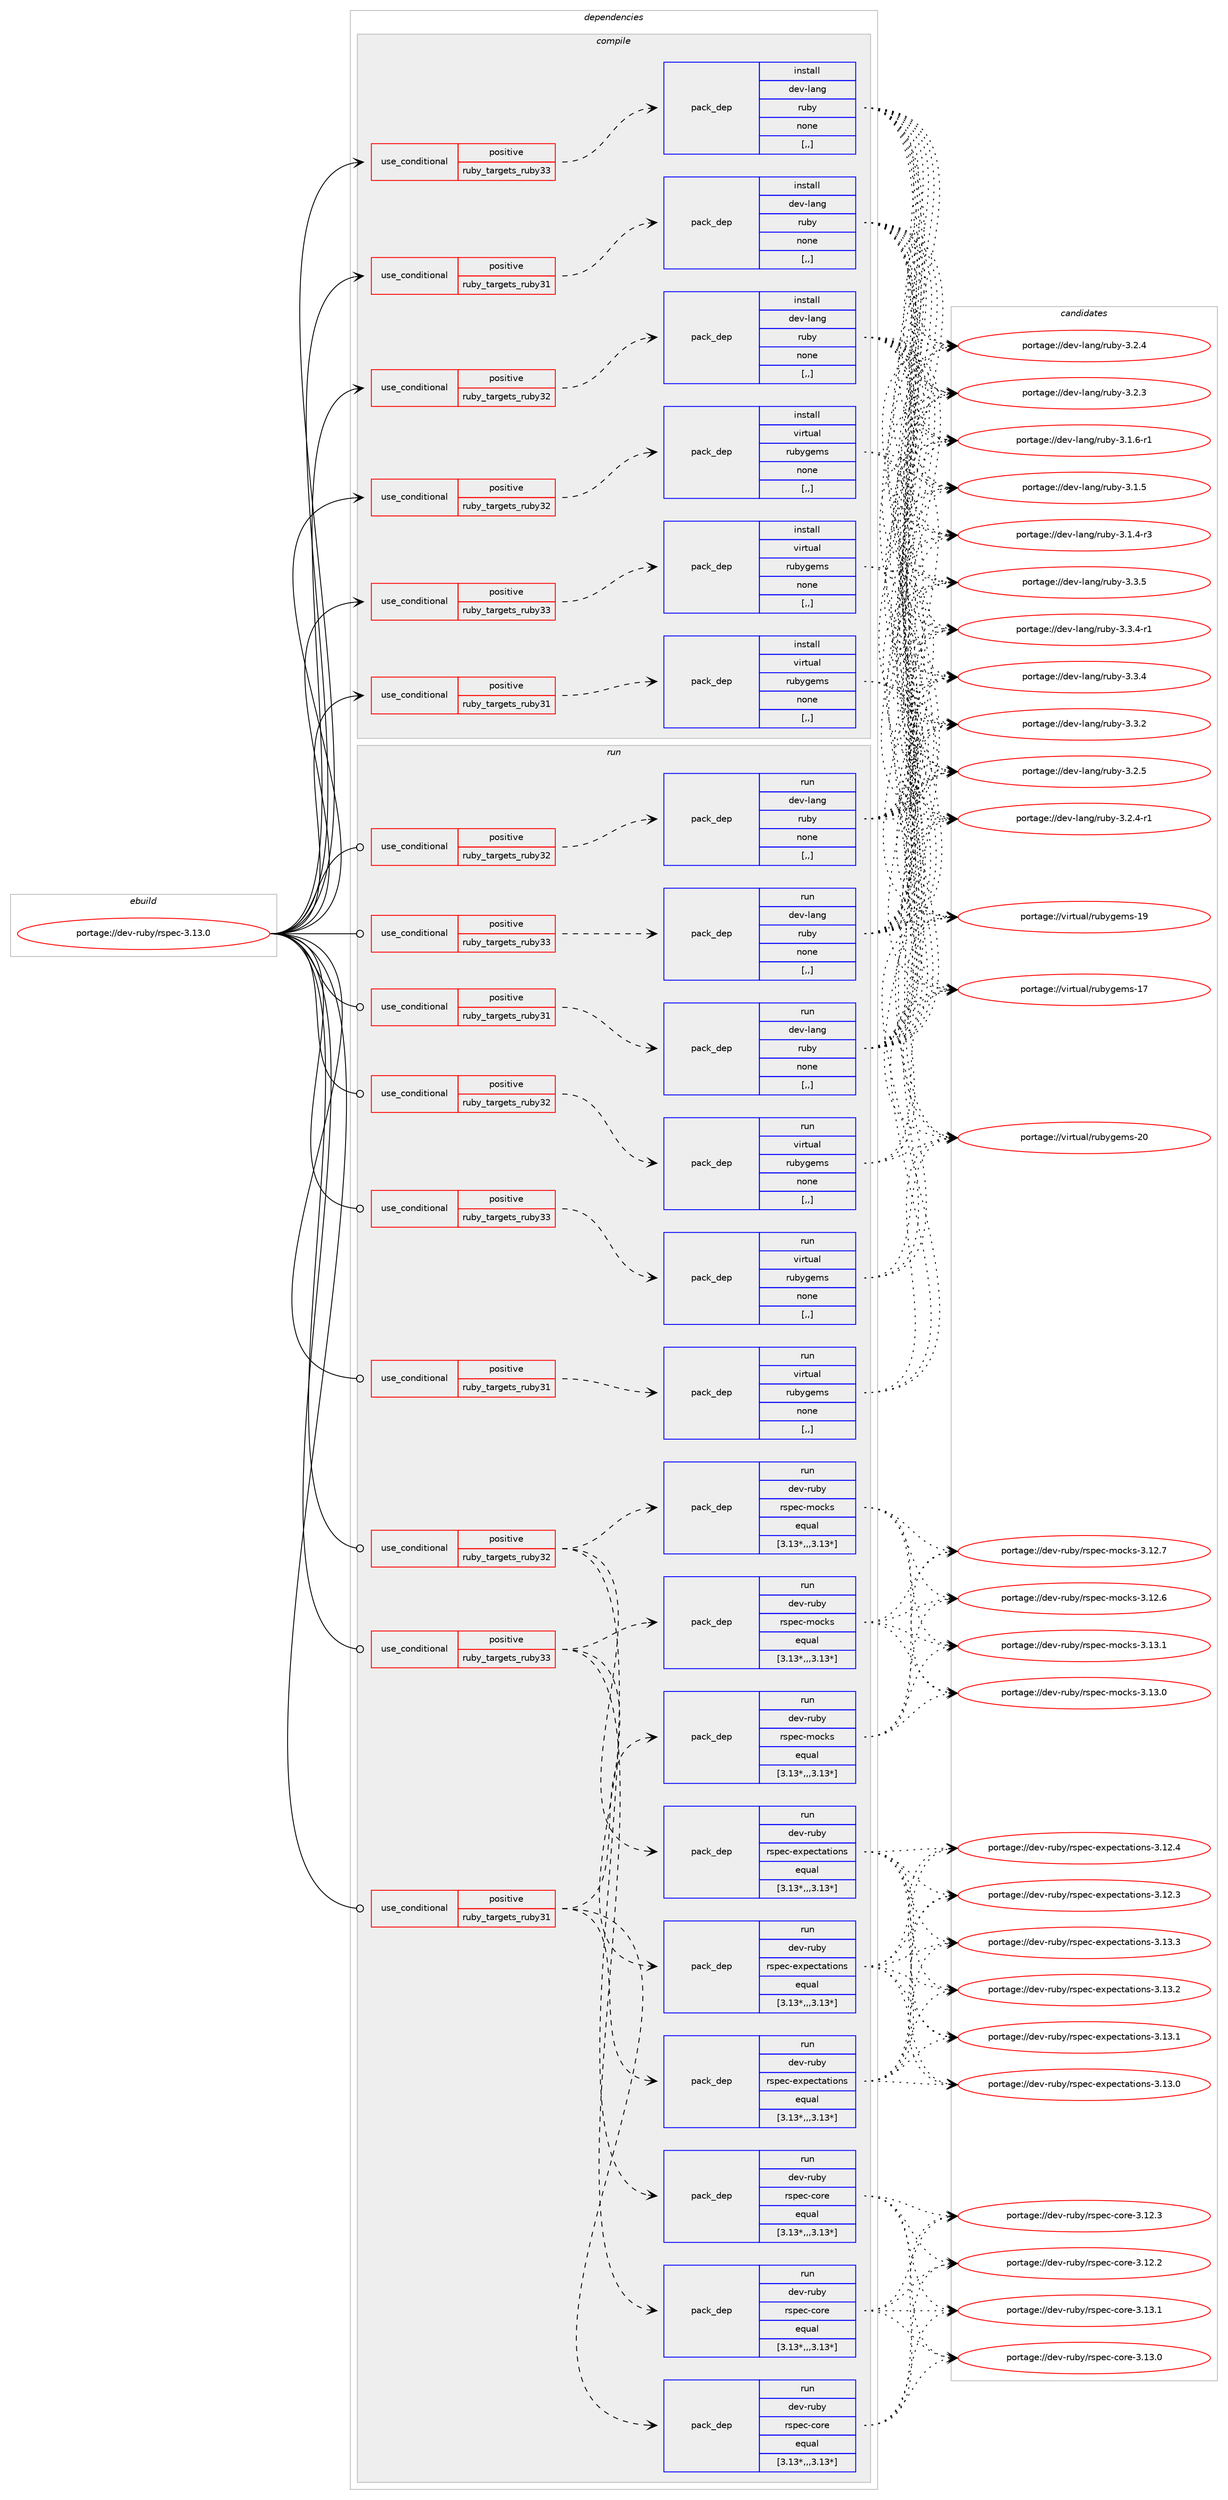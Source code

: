 digraph prolog {

# *************
# Graph options
# *************

newrank=true;
concentrate=true;
compound=true;
graph [rankdir=LR,fontname=Helvetica,fontsize=10,ranksep=1.5];#, ranksep=2.5, nodesep=0.2];
edge  [arrowhead=vee];
node  [fontname=Helvetica,fontsize=10];

# **********
# The ebuild
# **********

subgraph cluster_leftcol {
color=gray;
label=<<i>ebuild</i>>;
id [label="portage://dev-ruby/rspec-3.13.0", color=red, width=4, href="../dev-ruby/rspec-3.13.0.svg"];
}

# ****************
# The dependencies
# ****************

subgraph cluster_midcol {
color=gray;
label=<<i>dependencies</i>>;
subgraph cluster_compile {
fillcolor="#eeeeee";
style=filled;
label=<<i>compile</i>>;
subgraph cond185955 {
dependency695694 [label=<<TABLE BORDER="0" CELLBORDER="1" CELLSPACING="0" CELLPADDING="4"><TR><TD ROWSPAN="3" CELLPADDING="10">use_conditional</TD></TR><TR><TD>positive</TD></TR><TR><TD>ruby_targets_ruby31</TD></TR></TABLE>>, shape=none, color=red];
subgraph pack504782 {
dependency695695 [label=<<TABLE BORDER="0" CELLBORDER="1" CELLSPACING="0" CELLPADDING="4" WIDTH="220"><TR><TD ROWSPAN="6" CELLPADDING="30">pack_dep</TD></TR><TR><TD WIDTH="110">install</TD></TR><TR><TD>dev-lang</TD></TR><TR><TD>ruby</TD></TR><TR><TD>none</TD></TR><TR><TD>[,,]</TD></TR></TABLE>>, shape=none, color=blue];
}
dependency695694:e -> dependency695695:w [weight=20,style="dashed",arrowhead="vee"];
}
id:e -> dependency695694:w [weight=20,style="solid",arrowhead="vee"];
subgraph cond185956 {
dependency695696 [label=<<TABLE BORDER="0" CELLBORDER="1" CELLSPACING="0" CELLPADDING="4"><TR><TD ROWSPAN="3" CELLPADDING="10">use_conditional</TD></TR><TR><TD>positive</TD></TR><TR><TD>ruby_targets_ruby31</TD></TR></TABLE>>, shape=none, color=red];
subgraph pack504783 {
dependency695697 [label=<<TABLE BORDER="0" CELLBORDER="1" CELLSPACING="0" CELLPADDING="4" WIDTH="220"><TR><TD ROWSPAN="6" CELLPADDING="30">pack_dep</TD></TR><TR><TD WIDTH="110">install</TD></TR><TR><TD>virtual</TD></TR><TR><TD>rubygems</TD></TR><TR><TD>none</TD></TR><TR><TD>[,,]</TD></TR></TABLE>>, shape=none, color=blue];
}
dependency695696:e -> dependency695697:w [weight=20,style="dashed",arrowhead="vee"];
}
id:e -> dependency695696:w [weight=20,style="solid",arrowhead="vee"];
subgraph cond185957 {
dependency695698 [label=<<TABLE BORDER="0" CELLBORDER="1" CELLSPACING="0" CELLPADDING="4"><TR><TD ROWSPAN="3" CELLPADDING="10">use_conditional</TD></TR><TR><TD>positive</TD></TR><TR><TD>ruby_targets_ruby32</TD></TR></TABLE>>, shape=none, color=red];
subgraph pack504784 {
dependency695699 [label=<<TABLE BORDER="0" CELLBORDER="1" CELLSPACING="0" CELLPADDING="4" WIDTH="220"><TR><TD ROWSPAN="6" CELLPADDING="30">pack_dep</TD></TR><TR><TD WIDTH="110">install</TD></TR><TR><TD>dev-lang</TD></TR><TR><TD>ruby</TD></TR><TR><TD>none</TD></TR><TR><TD>[,,]</TD></TR></TABLE>>, shape=none, color=blue];
}
dependency695698:e -> dependency695699:w [weight=20,style="dashed",arrowhead="vee"];
}
id:e -> dependency695698:w [weight=20,style="solid",arrowhead="vee"];
subgraph cond185958 {
dependency695700 [label=<<TABLE BORDER="0" CELLBORDER="1" CELLSPACING="0" CELLPADDING="4"><TR><TD ROWSPAN="3" CELLPADDING="10">use_conditional</TD></TR><TR><TD>positive</TD></TR><TR><TD>ruby_targets_ruby32</TD></TR></TABLE>>, shape=none, color=red];
subgraph pack504785 {
dependency695701 [label=<<TABLE BORDER="0" CELLBORDER="1" CELLSPACING="0" CELLPADDING="4" WIDTH="220"><TR><TD ROWSPAN="6" CELLPADDING="30">pack_dep</TD></TR><TR><TD WIDTH="110">install</TD></TR><TR><TD>virtual</TD></TR><TR><TD>rubygems</TD></TR><TR><TD>none</TD></TR><TR><TD>[,,]</TD></TR></TABLE>>, shape=none, color=blue];
}
dependency695700:e -> dependency695701:w [weight=20,style="dashed",arrowhead="vee"];
}
id:e -> dependency695700:w [weight=20,style="solid",arrowhead="vee"];
subgraph cond185959 {
dependency695702 [label=<<TABLE BORDER="0" CELLBORDER="1" CELLSPACING="0" CELLPADDING="4"><TR><TD ROWSPAN="3" CELLPADDING="10">use_conditional</TD></TR><TR><TD>positive</TD></TR><TR><TD>ruby_targets_ruby33</TD></TR></TABLE>>, shape=none, color=red];
subgraph pack504786 {
dependency695703 [label=<<TABLE BORDER="0" CELLBORDER="1" CELLSPACING="0" CELLPADDING="4" WIDTH="220"><TR><TD ROWSPAN="6" CELLPADDING="30">pack_dep</TD></TR><TR><TD WIDTH="110">install</TD></TR><TR><TD>dev-lang</TD></TR><TR><TD>ruby</TD></TR><TR><TD>none</TD></TR><TR><TD>[,,]</TD></TR></TABLE>>, shape=none, color=blue];
}
dependency695702:e -> dependency695703:w [weight=20,style="dashed",arrowhead="vee"];
}
id:e -> dependency695702:w [weight=20,style="solid",arrowhead="vee"];
subgraph cond185960 {
dependency695704 [label=<<TABLE BORDER="0" CELLBORDER="1" CELLSPACING="0" CELLPADDING="4"><TR><TD ROWSPAN="3" CELLPADDING="10">use_conditional</TD></TR><TR><TD>positive</TD></TR><TR><TD>ruby_targets_ruby33</TD></TR></TABLE>>, shape=none, color=red];
subgraph pack504787 {
dependency695705 [label=<<TABLE BORDER="0" CELLBORDER="1" CELLSPACING="0" CELLPADDING="4" WIDTH="220"><TR><TD ROWSPAN="6" CELLPADDING="30">pack_dep</TD></TR><TR><TD WIDTH="110">install</TD></TR><TR><TD>virtual</TD></TR><TR><TD>rubygems</TD></TR><TR><TD>none</TD></TR><TR><TD>[,,]</TD></TR></TABLE>>, shape=none, color=blue];
}
dependency695704:e -> dependency695705:w [weight=20,style="dashed",arrowhead="vee"];
}
id:e -> dependency695704:w [weight=20,style="solid",arrowhead="vee"];
}
subgraph cluster_compileandrun {
fillcolor="#eeeeee";
style=filled;
label=<<i>compile and run</i>>;
}
subgraph cluster_run {
fillcolor="#eeeeee";
style=filled;
label=<<i>run</i>>;
subgraph cond185961 {
dependency695706 [label=<<TABLE BORDER="0" CELLBORDER="1" CELLSPACING="0" CELLPADDING="4"><TR><TD ROWSPAN="3" CELLPADDING="10">use_conditional</TD></TR><TR><TD>positive</TD></TR><TR><TD>ruby_targets_ruby31</TD></TR></TABLE>>, shape=none, color=red];
subgraph pack504788 {
dependency695707 [label=<<TABLE BORDER="0" CELLBORDER="1" CELLSPACING="0" CELLPADDING="4" WIDTH="220"><TR><TD ROWSPAN="6" CELLPADDING="30">pack_dep</TD></TR><TR><TD WIDTH="110">run</TD></TR><TR><TD>dev-lang</TD></TR><TR><TD>ruby</TD></TR><TR><TD>none</TD></TR><TR><TD>[,,]</TD></TR></TABLE>>, shape=none, color=blue];
}
dependency695706:e -> dependency695707:w [weight=20,style="dashed",arrowhead="vee"];
}
id:e -> dependency695706:w [weight=20,style="solid",arrowhead="odot"];
subgraph cond185962 {
dependency695708 [label=<<TABLE BORDER="0" CELLBORDER="1" CELLSPACING="0" CELLPADDING="4"><TR><TD ROWSPAN="3" CELLPADDING="10">use_conditional</TD></TR><TR><TD>positive</TD></TR><TR><TD>ruby_targets_ruby31</TD></TR></TABLE>>, shape=none, color=red];
subgraph pack504789 {
dependency695709 [label=<<TABLE BORDER="0" CELLBORDER="1" CELLSPACING="0" CELLPADDING="4" WIDTH="220"><TR><TD ROWSPAN="6" CELLPADDING="30">pack_dep</TD></TR><TR><TD WIDTH="110">run</TD></TR><TR><TD>dev-ruby</TD></TR><TR><TD>rspec-core</TD></TR><TR><TD>equal</TD></TR><TR><TD>[3.13*,,,3.13*]</TD></TR></TABLE>>, shape=none, color=blue];
}
dependency695708:e -> dependency695709:w [weight=20,style="dashed",arrowhead="vee"];
subgraph pack504790 {
dependency695710 [label=<<TABLE BORDER="0" CELLBORDER="1" CELLSPACING="0" CELLPADDING="4" WIDTH="220"><TR><TD ROWSPAN="6" CELLPADDING="30">pack_dep</TD></TR><TR><TD WIDTH="110">run</TD></TR><TR><TD>dev-ruby</TD></TR><TR><TD>rspec-expectations</TD></TR><TR><TD>equal</TD></TR><TR><TD>[3.13*,,,3.13*]</TD></TR></TABLE>>, shape=none, color=blue];
}
dependency695708:e -> dependency695710:w [weight=20,style="dashed",arrowhead="vee"];
subgraph pack504791 {
dependency695711 [label=<<TABLE BORDER="0" CELLBORDER="1" CELLSPACING="0" CELLPADDING="4" WIDTH="220"><TR><TD ROWSPAN="6" CELLPADDING="30">pack_dep</TD></TR><TR><TD WIDTH="110">run</TD></TR><TR><TD>dev-ruby</TD></TR><TR><TD>rspec-mocks</TD></TR><TR><TD>equal</TD></TR><TR><TD>[3.13*,,,3.13*]</TD></TR></TABLE>>, shape=none, color=blue];
}
dependency695708:e -> dependency695711:w [weight=20,style="dashed",arrowhead="vee"];
}
id:e -> dependency695708:w [weight=20,style="solid",arrowhead="odot"];
subgraph cond185963 {
dependency695712 [label=<<TABLE BORDER="0" CELLBORDER="1" CELLSPACING="0" CELLPADDING="4"><TR><TD ROWSPAN="3" CELLPADDING="10">use_conditional</TD></TR><TR><TD>positive</TD></TR><TR><TD>ruby_targets_ruby31</TD></TR></TABLE>>, shape=none, color=red];
subgraph pack504792 {
dependency695713 [label=<<TABLE BORDER="0" CELLBORDER="1" CELLSPACING="0" CELLPADDING="4" WIDTH="220"><TR><TD ROWSPAN="6" CELLPADDING="30">pack_dep</TD></TR><TR><TD WIDTH="110">run</TD></TR><TR><TD>virtual</TD></TR><TR><TD>rubygems</TD></TR><TR><TD>none</TD></TR><TR><TD>[,,]</TD></TR></TABLE>>, shape=none, color=blue];
}
dependency695712:e -> dependency695713:w [weight=20,style="dashed",arrowhead="vee"];
}
id:e -> dependency695712:w [weight=20,style="solid",arrowhead="odot"];
subgraph cond185964 {
dependency695714 [label=<<TABLE BORDER="0" CELLBORDER="1" CELLSPACING="0" CELLPADDING="4"><TR><TD ROWSPAN="3" CELLPADDING="10">use_conditional</TD></TR><TR><TD>positive</TD></TR><TR><TD>ruby_targets_ruby32</TD></TR></TABLE>>, shape=none, color=red];
subgraph pack504793 {
dependency695715 [label=<<TABLE BORDER="0" CELLBORDER="1" CELLSPACING="0" CELLPADDING="4" WIDTH="220"><TR><TD ROWSPAN="6" CELLPADDING="30">pack_dep</TD></TR><TR><TD WIDTH="110">run</TD></TR><TR><TD>dev-lang</TD></TR><TR><TD>ruby</TD></TR><TR><TD>none</TD></TR><TR><TD>[,,]</TD></TR></TABLE>>, shape=none, color=blue];
}
dependency695714:e -> dependency695715:w [weight=20,style="dashed",arrowhead="vee"];
}
id:e -> dependency695714:w [weight=20,style="solid",arrowhead="odot"];
subgraph cond185965 {
dependency695716 [label=<<TABLE BORDER="0" CELLBORDER="1" CELLSPACING="0" CELLPADDING="4"><TR><TD ROWSPAN="3" CELLPADDING="10">use_conditional</TD></TR><TR><TD>positive</TD></TR><TR><TD>ruby_targets_ruby32</TD></TR></TABLE>>, shape=none, color=red];
subgraph pack504794 {
dependency695717 [label=<<TABLE BORDER="0" CELLBORDER="1" CELLSPACING="0" CELLPADDING="4" WIDTH="220"><TR><TD ROWSPAN="6" CELLPADDING="30">pack_dep</TD></TR><TR><TD WIDTH="110">run</TD></TR><TR><TD>dev-ruby</TD></TR><TR><TD>rspec-core</TD></TR><TR><TD>equal</TD></TR><TR><TD>[3.13*,,,3.13*]</TD></TR></TABLE>>, shape=none, color=blue];
}
dependency695716:e -> dependency695717:w [weight=20,style="dashed",arrowhead="vee"];
subgraph pack504795 {
dependency695718 [label=<<TABLE BORDER="0" CELLBORDER="1" CELLSPACING="0" CELLPADDING="4" WIDTH="220"><TR><TD ROWSPAN="6" CELLPADDING="30">pack_dep</TD></TR><TR><TD WIDTH="110">run</TD></TR><TR><TD>dev-ruby</TD></TR><TR><TD>rspec-expectations</TD></TR><TR><TD>equal</TD></TR><TR><TD>[3.13*,,,3.13*]</TD></TR></TABLE>>, shape=none, color=blue];
}
dependency695716:e -> dependency695718:w [weight=20,style="dashed",arrowhead="vee"];
subgraph pack504796 {
dependency695719 [label=<<TABLE BORDER="0" CELLBORDER="1" CELLSPACING="0" CELLPADDING="4" WIDTH="220"><TR><TD ROWSPAN="6" CELLPADDING="30">pack_dep</TD></TR><TR><TD WIDTH="110">run</TD></TR><TR><TD>dev-ruby</TD></TR><TR><TD>rspec-mocks</TD></TR><TR><TD>equal</TD></TR><TR><TD>[3.13*,,,3.13*]</TD></TR></TABLE>>, shape=none, color=blue];
}
dependency695716:e -> dependency695719:w [weight=20,style="dashed",arrowhead="vee"];
}
id:e -> dependency695716:w [weight=20,style="solid",arrowhead="odot"];
subgraph cond185966 {
dependency695720 [label=<<TABLE BORDER="0" CELLBORDER="1" CELLSPACING="0" CELLPADDING="4"><TR><TD ROWSPAN="3" CELLPADDING="10">use_conditional</TD></TR><TR><TD>positive</TD></TR><TR><TD>ruby_targets_ruby32</TD></TR></TABLE>>, shape=none, color=red];
subgraph pack504797 {
dependency695721 [label=<<TABLE BORDER="0" CELLBORDER="1" CELLSPACING="0" CELLPADDING="4" WIDTH="220"><TR><TD ROWSPAN="6" CELLPADDING="30">pack_dep</TD></TR><TR><TD WIDTH="110">run</TD></TR><TR><TD>virtual</TD></TR><TR><TD>rubygems</TD></TR><TR><TD>none</TD></TR><TR><TD>[,,]</TD></TR></TABLE>>, shape=none, color=blue];
}
dependency695720:e -> dependency695721:w [weight=20,style="dashed",arrowhead="vee"];
}
id:e -> dependency695720:w [weight=20,style="solid",arrowhead="odot"];
subgraph cond185967 {
dependency695722 [label=<<TABLE BORDER="0" CELLBORDER="1" CELLSPACING="0" CELLPADDING="4"><TR><TD ROWSPAN="3" CELLPADDING="10">use_conditional</TD></TR><TR><TD>positive</TD></TR><TR><TD>ruby_targets_ruby33</TD></TR></TABLE>>, shape=none, color=red];
subgraph pack504798 {
dependency695723 [label=<<TABLE BORDER="0" CELLBORDER="1" CELLSPACING="0" CELLPADDING="4" WIDTH="220"><TR><TD ROWSPAN="6" CELLPADDING="30">pack_dep</TD></TR><TR><TD WIDTH="110">run</TD></TR><TR><TD>dev-lang</TD></TR><TR><TD>ruby</TD></TR><TR><TD>none</TD></TR><TR><TD>[,,]</TD></TR></TABLE>>, shape=none, color=blue];
}
dependency695722:e -> dependency695723:w [weight=20,style="dashed",arrowhead="vee"];
}
id:e -> dependency695722:w [weight=20,style="solid",arrowhead="odot"];
subgraph cond185968 {
dependency695724 [label=<<TABLE BORDER="0" CELLBORDER="1" CELLSPACING="0" CELLPADDING="4"><TR><TD ROWSPAN="3" CELLPADDING="10">use_conditional</TD></TR><TR><TD>positive</TD></TR><TR><TD>ruby_targets_ruby33</TD></TR></TABLE>>, shape=none, color=red];
subgraph pack504799 {
dependency695725 [label=<<TABLE BORDER="0" CELLBORDER="1" CELLSPACING="0" CELLPADDING="4" WIDTH="220"><TR><TD ROWSPAN="6" CELLPADDING="30">pack_dep</TD></TR><TR><TD WIDTH="110">run</TD></TR><TR><TD>dev-ruby</TD></TR><TR><TD>rspec-core</TD></TR><TR><TD>equal</TD></TR><TR><TD>[3.13*,,,3.13*]</TD></TR></TABLE>>, shape=none, color=blue];
}
dependency695724:e -> dependency695725:w [weight=20,style="dashed",arrowhead="vee"];
subgraph pack504800 {
dependency695726 [label=<<TABLE BORDER="0" CELLBORDER="1" CELLSPACING="0" CELLPADDING="4" WIDTH="220"><TR><TD ROWSPAN="6" CELLPADDING="30">pack_dep</TD></TR><TR><TD WIDTH="110">run</TD></TR><TR><TD>dev-ruby</TD></TR><TR><TD>rspec-expectations</TD></TR><TR><TD>equal</TD></TR><TR><TD>[3.13*,,,3.13*]</TD></TR></TABLE>>, shape=none, color=blue];
}
dependency695724:e -> dependency695726:w [weight=20,style="dashed",arrowhead="vee"];
subgraph pack504801 {
dependency695727 [label=<<TABLE BORDER="0" CELLBORDER="1" CELLSPACING="0" CELLPADDING="4" WIDTH="220"><TR><TD ROWSPAN="6" CELLPADDING="30">pack_dep</TD></TR><TR><TD WIDTH="110">run</TD></TR><TR><TD>dev-ruby</TD></TR><TR><TD>rspec-mocks</TD></TR><TR><TD>equal</TD></TR><TR><TD>[3.13*,,,3.13*]</TD></TR></TABLE>>, shape=none, color=blue];
}
dependency695724:e -> dependency695727:w [weight=20,style="dashed",arrowhead="vee"];
}
id:e -> dependency695724:w [weight=20,style="solid",arrowhead="odot"];
subgraph cond185969 {
dependency695728 [label=<<TABLE BORDER="0" CELLBORDER="1" CELLSPACING="0" CELLPADDING="4"><TR><TD ROWSPAN="3" CELLPADDING="10">use_conditional</TD></TR><TR><TD>positive</TD></TR><TR><TD>ruby_targets_ruby33</TD></TR></TABLE>>, shape=none, color=red];
subgraph pack504802 {
dependency695729 [label=<<TABLE BORDER="0" CELLBORDER="1" CELLSPACING="0" CELLPADDING="4" WIDTH="220"><TR><TD ROWSPAN="6" CELLPADDING="30">pack_dep</TD></TR><TR><TD WIDTH="110">run</TD></TR><TR><TD>virtual</TD></TR><TR><TD>rubygems</TD></TR><TR><TD>none</TD></TR><TR><TD>[,,]</TD></TR></TABLE>>, shape=none, color=blue];
}
dependency695728:e -> dependency695729:w [weight=20,style="dashed",arrowhead="vee"];
}
id:e -> dependency695728:w [weight=20,style="solid",arrowhead="odot"];
}
}

# **************
# The candidates
# **************

subgraph cluster_choices {
rank=same;
color=gray;
label=<<i>candidates</i>>;

subgraph choice504782 {
color=black;
nodesep=1;
choice10010111845108971101034711411798121455146514653 [label="portage://dev-lang/ruby-3.3.5", color=red, width=4,href="../dev-lang/ruby-3.3.5.svg"];
choice100101118451089711010347114117981214551465146524511449 [label="portage://dev-lang/ruby-3.3.4-r1", color=red, width=4,href="../dev-lang/ruby-3.3.4-r1.svg"];
choice10010111845108971101034711411798121455146514652 [label="portage://dev-lang/ruby-3.3.4", color=red, width=4,href="../dev-lang/ruby-3.3.4.svg"];
choice10010111845108971101034711411798121455146514650 [label="portage://dev-lang/ruby-3.3.2", color=red, width=4,href="../dev-lang/ruby-3.3.2.svg"];
choice10010111845108971101034711411798121455146504653 [label="portage://dev-lang/ruby-3.2.5", color=red, width=4,href="../dev-lang/ruby-3.2.5.svg"];
choice100101118451089711010347114117981214551465046524511449 [label="portage://dev-lang/ruby-3.2.4-r1", color=red, width=4,href="../dev-lang/ruby-3.2.4-r1.svg"];
choice10010111845108971101034711411798121455146504652 [label="portage://dev-lang/ruby-3.2.4", color=red, width=4,href="../dev-lang/ruby-3.2.4.svg"];
choice10010111845108971101034711411798121455146504651 [label="portage://dev-lang/ruby-3.2.3", color=red, width=4,href="../dev-lang/ruby-3.2.3.svg"];
choice100101118451089711010347114117981214551464946544511449 [label="portage://dev-lang/ruby-3.1.6-r1", color=red, width=4,href="../dev-lang/ruby-3.1.6-r1.svg"];
choice10010111845108971101034711411798121455146494653 [label="portage://dev-lang/ruby-3.1.5", color=red, width=4,href="../dev-lang/ruby-3.1.5.svg"];
choice100101118451089711010347114117981214551464946524511451 [label="portage://dev-lang/ruby-3.1.4-r3", color=red, width=4,href="../dev-lang/ruby-3.1.4-r3.svg"];
dependency695695:e -> choice10010111845108971101034711411798121455146514653:w [style=dotted,weight="100"];
dependency695695:e -> choice100101118451089711010347114117981214551465146524511449:w [style=dotted,weight="100"];
dependency695695:e -> choice10010111845108971101034711411798121455146514652:w [style=dotted,weight="100"];
dependency695695:e -> choice10010111845108971101034711411798121455146514650:w [style=dotted,weight="100"];
dependency695695:e -> choice10010111845108971101034711411798121455146504653:w [style=dotted,weight="100"];
dependency695695:e -> choice100101118451089711010347114117981214551465046524511449:w [style=dotted,weight="100"];
dependency695695:e -> choice10010111845108971101034711411798121455146504652:w [style=dotted,weight="100"];
dependency695695:e -> choice10010111845108971101034711411798121455146504651:w [style=dotted,weight="100"];
dependency695695:e -> choice100101118451089711010347114117981214551464946544511449:w [style=dotted,weight="100"];
dependency695695:e -> choice10010111845108971101034711411798121455146494653:w [style=dotted,weight="100"];
dependency695695:e -> choice100101118451089711010347114117981214551464946524511451:w [style=dotted,weight="100"];
}
subgraph choice504783 {
color=black;
nodesep=1;
choice118105114116117971084711411798121103101109115455048 [label="portage://virtual/rubygems-20", color=red, width=4,href="../virtual/rubygems-20.svg"];
choice118105114116117971084711411798121103101109115454957 [label="portage://virtual/rubygems-19", color=red, width=4,href="../virtual/rubygems-19.svg"];
choice118105114116117971084711411798121103101109115454955 [label="portage://virtual/rubygems-17", color=red, width=4,href="../virtual/rubygems-17.svg"];
dependency695697:e -> choice118105114116117971084711411798121103101109115455048:w [style=dotted,weight="100"];
dependency695697:e -> choice118105114116117971084711411798121103101109115454957:w [style=dotted,weight="100"];
dependency695697:e -> choice118105114116117971084711411798121103101109115454955:w [style=dotted,weight="100"];
}
subgraph choice504784 {
color=black;
nodesep=1;
choice10010111845108971101034711411798121455146514653 [label="portage://dev-lang/ruby-3.3.5", color=red, width=4,href="../dev-lang/ruby-3.3.5.svg"];
choice100101118451089711010347114117981214551465146524511449 [label="portage://dev-lang/ruby-3.3.4-r1", color=red, width=4,href="../dev-lang/ruby-3.3.4-r1.svg"];
choice10010111845108971101034711411798121455146514652 [label="portage://dev-lang/ruby-3.3.4", color=red, width=4,href="../dev-lang/ruby-3.3.4.svg"];
choice10010111845108971101034711411798121455146514650 [label="portage://dev-lang/ruby-3.3.2", color=red, width=4,href="../dev-lang/ruby-3.3.2.svg"];
choice10010111845108971101034711411798121455146504653 [label="portage://dev-lang/ruby-3.2.5", color=red, width=4,href="../dev-lang/ruby-3.2.5.svg"];
choice100101118451089711010347114117981214551465046524511449 [label="portage://dev-lang/ruby-3.2.4-r1", color=red, width=4,href="../dev-lang/ruby-3.2.4-r1.svg"];
choice10010111845108971101034711411798121455146504652 [label="portage://dev-lang/ruby-3.2.4", color=red, width=4,href="../dev-lang/ruby-3.2.4.svg"];
choice10010111845108971101034711411798121455146504651 [label="portage://dev-lang/ruby-3.2.3", color=red, width=4,href="../dev-lang/ruby-3.2.3.svg"];
choice100101118451089711010347114117981214551464946544511449 [label="portage://dev-lang/ruby-3.1.6-r1", color=red, width=4,href="../dev-lang/ruby-3.1.6-r1.svg"];
choice10010111845108971101034711411798121455146494653 [label="portage://dev-lang/ruby-3.1.5", color=red, width=4,href="../dev-lang/ruby-3.1.5.svg"];
choice100101118451089711010347114117981214551464946524511451 [label="portage://dev-lang/ruby-3.1.4-r3", color=red, width=4,href="../dev-lang/ruby-3.1.4-r3.svg"];
dependency695699:e -> choice10010111845108971101034711411798121455146514653:w [style=dotted,weight="100"];
dependency695699:e -> choice100101118451089711010347114117981214551465146524511449:w [style=dotted,weight="100"];
dependency695699:e -> choice10010111845108971101034711411798121455146514652:w [style=dotted,weight="100"];
dependency695699:e -> choice10010111845108971101034711411798121455146514650:w [style=dotted,weight="100"];
dependency695699:e -> choice10010111845108971101034711411798121455146504653:w [style=dotted,weight="100"];
dependency695699:e -> choice100101118451089711010347114117981214551465046524511449:w [style=dotted,weight="100"];
dependency695699:e -> choice10010111845108971101034711411798121455146504652:w [style=dotted,weight="100"];
dependency695699:e -> choice10010111845108971101034711411798121455146504651:w [style=dotted,weight="100"];
dependency695699:e -> choice100101118451089711010347114117981214551464946544511449:w [style=dotted,weight="100"];
dependency695699:e -> choice10010111845108971101034711411798121455146494653:w [style=dotted,weight="100"];
dependency695699:e -> choice100101118451089711010347114117981214551464946524511451:w [style=dotted,weight="100"];
}
subgraph choice504785 {
color=black;
nodesep=1;
choice118105114116117971084711411798121103101109115455048 [label="portage://virtual/rubygems-20", color=red, width=4,href="../virtual/rubygems-20.svg"];
choice118105114116117971084711411798121103101109115454957 [label="portage://virtual/rubygems-19", color=red, width=4,href="../virtual/rubygems-19.svg"];
choice118105114116117971084711411798121103101109115454955 [label="portage://virtual/rubygems-17", color=red, width=4,href="../virtual/rubygems-17.svg"];
dependency695701:e -> choice118105114116117971084711411798121103101109115455048:w [style=dotted,weight="100"];
dependency695701:e -> choice118105114116117971084711411798121103101109115454957:w [style=dotted,weight="100"];
dependency695701:e -> choice118105114116117971084711411798121103101109115454955:w [style=dotted,weight="100"];
}
subgraph choice504786 {
color=black;
nodesep=1;
choice10010111845108971101034711411798121455146514653 [label="portage://dev-lang/ruby-3.3.5", color=red, width=4,href="../dev-lang/ruby-3.3.5.svg"];
choice100101118451089711010347114117981214551465146524511449 [label="portage://dev-lang/ruby-3.3.4-r1", color=red, width=4,href="../dev-lang/ruby-3.3.4-r1.svg"];
choice10010111845108971101034711411798121455146514652 [label="portage://dev-lang/ruby-3.3.4", color=red, width=4,href="../dev-lang/ruby-3.3.4.svg"];
choice10010111845108971101034711411798121455146514650 [label="portage://dev-lang/ruby-3.3.2", color=red, width=4,href="../dev-lang/ruby-3.3.2.svg"];
choice10010111845108971101034711411798121455146504653 [label="portage://dev-lang/ruby-3.2.5", color=red, width=4,href="../dev-lang/ruby-3.2.5.svg"];
choice100101118451089711010347114117981214551465046524511449 [label="portage://dev-lang/ruby-3.2.4-r1", color=red, width=4,href="../dev-lang/ruby-3.2.4-r1.svg"];
choice10010111845108971101034711411798121455146504652 [label="portage://dev-lang/ruby-3.2.4", color=red, width=4,href="../dev-lang/ruby-3.2.4.svg"];
choice10010111845108971101034711411798121455146504651 [label="portage://dev-lang/ruby-3.2.3", color=red, width=4,href="../dev-lang/ruby-3.2.3.svg"];
choice100101118451089711010347114117981214551464946544511449 [label="portage://dev-lang/ruby-3.1.6-r1", color=red, width=4,href="../dev-lang/ruby-3.1.6-r1.svg"];
choice10010111845108971101034711411798121455146494653 [label="portage://dev-lang/ruby-3.1.5", color=red, width=4,href="../dev-lang/ruby-3.1.5.svg"];
choice100101118451089711010347114117981214551464946524511451 [label="portage://dev-lang/ruby-3.1.4-r3", color=red, width=4,href="../dev-lang/ruby-3.1.4-r3.svg"];
dependency695703:e -> choice10010111845108971101034711411798121455146514653:w [style=dotted,weight="100"];
dependency695703:e -> choice100101118451089711010347114117981214551465146524511449:w [style=dotted,weight="100"];
dependency695703:e -> choice10010111845108971101034711411798121455146514652:w [style=dotted,weight="100"];
dependency695703:e -> choice10010111845108971101034711411798121455146514650:w [style=dotted,weight="100"];
dependency695703:e -> choice10010111845108971101034711411798121455146504653:w [style=dotted,weight="100"];
dependency695703:e -> choice100101118451089711010347114117981214551465046524511449:w [style=dotted,weight="100"];
dependency695703:e -> choice10010111845108971101034711411798121455146504652:w [style=dotted,weight="100"];
dependency695703:e -> choice10010111845108971101034711411798121455146504651:w [style=dotted,weight="100"];
dependency695703:e -> choice100101118451089711010347114117981214551464946544511449:w [style=dotted,weight="100"];
dependency695703:e -> choice10010111845108971101034711411798121455146494653:w [style=dotted,weight="100"];
dependency695703:e -> choice100101118451089711010347114117981214551464946524511451:w [style=dotted,weight="100"];
}
subgraph choice504787 {
color=black;
nodesep=1;
choice118105114116117971084711411798121103101109115455048 [label="portage://virtual/rubygems-20", color=red, width=4,href="../virtual/rubygems-20.svg"];
choice118105114116117971084711411798121103101109115454957 [label="portage://virtual/rubygems-19", color=red, width=4,href="../virtual/rubygems-19.svg"];
choice118105114116117971084711411798121103101109115454955 [label="portage://virtual/rubygems-17", color=red, width=4,href="../virtual/rubygems-17.svg"];
dependency695705:e -> choice118105114116117971084711411798121103101109115455048:w [style=dotted,weight="100"];
dependency695705:e -> choice118105114116117971084711411798121103101109115454957:w [style=dotted,weight="100"];
dependency695705:e -> choice118105114116117971084711411798121103101109115454955:w [style=dotted,weight="100"];
}
subgraph choice504788 {
color=black;
nodesep=1;
choice10010111845108971101034711411798121455146514653 [label="portage://dev-lang/ruby-3.3.5", color=red, width=4,href="../dev-lang/ruby-3.3.5.svg"];
choice100101118451089711010347114117981214551465146524511449 [label="portage://dev-lang/ruby-3.3.4-r1", color=red, width=4,href="../dev-lang/ruby-3.3.4-r1.svg"];
choice10010111845108971101034711411798121455146514652 [label="portage://dev-lang/ruby-3.3.4", color=red, width=4,href="../dev-lang/ruby-3.3.4.svg"];
choice10010111845108971101034711411798121455146514650 [label="portage://dev-lang/ruby-3.3.2", color=red, width=4,href="../dev-lang/ruby-3.3.2.svg"];
choice10010111845108971101034711411798121455146504653 [label="portage://dev-lang/ruby-3.2.5", color=red, width=4,href="../dev-lang/ruby-3.2.5.svg"];
choice100101118451089711010347114117981214551465046524511449 [label="portage://dev-lang/ruby-3.2.4-r1", color=red, width=4,href="../dev-lang/ruby-3.2.4-r1.svg"];
choice10010111845108971101034711411798121455146504652 [label="portage://dev-lang/ruby-3.2.4", color=red, width=4,href="../dev-lang/ruby-3.2.4.svg"];
choice10010111845108971101034711411798121455146504651 [label="portage://dev-lang/ruby-3.2.3", color=red, width=4,href="../dev-lang/ruby-3.2.3.svg"];
choice100101118451089711010347114117981214551464946544511449 [label="portage://dev-lang/ruby-3.1.6-r1", color=red, width=4,href="../dev-lang/ruby-3.1.6-r1.svg"];
choice10010111845108971101034711411798121455146494653 [label="portage://dev-lang/ruby-3.1.5", color=red, width=4,href="../dev-lang/ruby-3.1.5.svg"];
choice100101118451089711010347114117981214551464946524511451 [label="portage://dev-lang/ruby-3.1.4-r3", color=red, width=4,href="../dev-lang/ruby-3.1.4-r3.svg"];
dependency695707:e -> choice10010111845108971101034711411798121455146514653:w [style=dotted,weight="100"];
dependency695707:e -> choice100101118451089711010347114117981214551465146524511449:w [style=dotted,weight="100"];
dependency695707:e -> choice10010111845108971101034711411798121455146514652:w [style=dotted,weight="100"];
dependency695707:e -> choice10010111845108971101034711411798121455146514650:w [style=dotted,weight="100"];
dependency695707:e -> choice10010111845108971101034711411798121455146504653:w [style=dotted,weight="100"];
dependency695707:e -> choice100101118451089711010347114117981214551465046524511449:w [style=dotted,weight="100"];
dependency695707:e -> choice10010111845108971101034711411798121455146504652:w [style=dotted,weight="100"];
dependency695707:e -> choice10010111845108971101034711411798121455146504651:w [style=dotted,weight="100"];
dependency695707:e -> choice100101118451089711010347114117981214551464946544511449:w [style=dotted,weight="100"];
dependency695707:e -> choice10010111845108971101034711411798121455146494653:w [style=dotted,weight="100"];
dependency695707:e -> choice100101118451089711010347114117981214551464946524511451:w [style=dotted,weight="100"];
}
subgraph choice504789 {
color=black;
nodesep=1;
choice10010111845114117981214711411511210199459911111410145514649514649 [label="portage://dev-ruby/rspec-core-3.13.1", color=red, width=4,href="../dev-ruby/rspec-core-3.13.1.svg"];
choice10010111845114117981214711411511210199459911111410145514649514648 [label="portage://dev-ruby/rspec-core-3.13.0", color=red, width=4,href="../dev-ruby/rspec-core-3.13.0.svg"];
choice10010111845114117981214711411511210199459911111410145514649504651 [label="portage://dev-ruby/rspec-core-3.12.3", color=red, width=4,href="../dev-ruby/rspec-core-3.12.3.svg"];
choice10010111845114117981214711411511210199459911111410145514649504650 [label="portage://dev-ruby/rspec-core-3.12.2", color=red, width=4,href="../dev-ruby/rspec-core-3.12.2.svg"];
dependency695709:e -> choice10010111845114117981214711411511210199459911111410145514649514649:w [style=dotted,weight="100"];
dependency695709:e -> choice10010111845114117981214711411511210199459911111410145514649514648:w [style=dotted,weight="100"];
dependency695709:e -> choice10010111845114117981214711411511210199459911111410145514649504651:w [style=dotted,weight="100"];
dependency695709:e -> choice10010111845114117981214711411511210199459911111410145514649504650:w [style=dotted,weight="100"];
}
subgraph choice504790 {
color=black;
nodesep=1;
choice1001011184511411798121471141151121019945101120112101991169711610511111011545514649514651 [label="portage://dev-ruby/rspec-expectations-3.13.3", color=red, width=4,href="../dev-ruby/rspec-expectations-3.13.3.svg"];
choice1001011184511411798121471141151121019945101120112101991169711610511111011545514649514650 [label="portage://dev-ruby/rspec-expectations-3.13.2", color=red, width=4,href="../dev-ruby/rspec-expectations-3.13.2.svg"];
choice1001011184511411798121471141151121019945101120112101991169711610511111011545514649514649 [label="portage://dev-ruby/rspec-expectations-3.13.1", color=red, width=4,href="../dev-ruby/rspec-expectations-3.13.1.svg"];
choice1001011184511411798121471141151121019945101120112101991169711610511111011545514649514648 [label="portage://dev-ruby/rspec-expectations-3.13.0", color=red, width=4,href="../dev-ruby/rspec-expectations-3.13.0.svg"];
choice1001011184511411798121471141151121019945101120112101991169711610511111011545514649504652 [label="portage://dev-ruby/rspec-expectations-3.12.4", color=red, width=4,href="../dev-ruby/rspec-expectations-3.12.4.svg"];
choice1001011184511411798121471141151121019945101120112101991169711610511111011545514649504651 [label="portage://dev-ruby/rspec-expectations-3.12.3", color=red, width=4,href="../dev-ruby/rspec-expectations-3.12.3.svg"];
dependency695710:e -> choice1001011184511411798121471141151121019945101120112101991169711610511111011545514649514651:w [style=dotted,weight="100"];
dependency695710:e -> choice1001011184511411798121471141151121019945101120112101991169711610511111011545514649514650:w [style=dotted,weight="100"];
dependency695710:e -> choice1001011184511411798121471141151121019945101120112101991169711610511111011545514649514649:w [style=dotted,weight="100"];
dependency695710:e -> choice1001011184511411798121471141151121019945101120112101991169711610511111011545514649514648:w [style=dotted,weight="100"];
dependency695710:e -> choice1001011184511411798121471141151121019945101120112101991169711610511111011545514649504652:w [style=dotted,weight="100"];
dependency695710:e -> choice1001011184511411798121471141151121019945101120112101991169711610511111011545514649504651:w [style=dotted,weight="100"];
}
subgraph choice504791 {
color=black;
nodesep=1;
choice10010111845114117981214711411511210199451091119910711545514649514649 [label="portage://dev-ruby/rspec-mocks-3.13.1", color=red, width=4,href="../dev-ruby/rspec-mocks-3.13.1.svg"];
choice10010111845114117981214711411511210199451091119910711545514649514648 [label="portage://dev-ruby/rspec-mocks-3.13.0", color=red, width=4,href="../dev-ruby/rspec-mocks-3.13.0.svg"];
choice10010111845114117981214711411511210199451091119910711545514649504655 [label="portage://dev-ruby/rspec-mocks-3.12.7", color=red, width=4,href="../dev-ruby/rspec-mocks-3.12.7.svg"];
choice10010111845114117981214711411511210199451091119910711545514649504654 [label="portage://dev-ruby/rspec-mocks-3.12.6", color=red, width=4,href="../dev-ruby/rspec-mocks-3.12.6.svg"];
dependency695711:e -> choice10010111845114117981214711411511210199451091119910711545514649514649:w [style=dotted,weight="100"];
dependency695711:e -> choice10010111845114117981214711411511210199451091119910711545514649514648:w [style=dotted,weight="100"];
dependency695711:e -> choice10010111845114117981214711411511210199451091119910711545514649504655:w [style=dotted,weight="100"];
dependency695711:e -> choice10010111845114117981214711411511210199451091119910711545514649504654:w [style=dotted,weight="100"];
}
subgraph choice504792 {
color=black;
nodesep=1;
choice118105114116117971084711411798121103101109115455048 [label="portage://virtual/rubygems-20", color=red, width=4,href="../virtual/rubygems-20.svg"];
choice118105114116117971084711411798121103101109115454957 [label="portage://virtual/rubygems-19", color=red, width=4,href="../virtual/rubygems-19.svg"];
choice118105114116117971084711411798121103101109115454955 [label="portage://virtual/rubygems-17", color=red, width=4,href="../virtual/rubygems-17.svg"];
dependency695713:e -> choice118105114116117971084711411798121103101109115455048:w [style=dotted,weight="100"];
dependency695713:e -> choice118105114116117971084711411798121103101109115454957:w [style=dotted,weight="100"];
dependency695713:e -> choice118105114116117971084711411798121103101109115454955:w [style=dotted,weight="100"];
}
subgraph choice504793 {
color=black;
nodesep=1;
choice10010111845108971101034711411798121455146514653 [label="portage://dev-lang/ruby-3.3.5", color=red, width=4,href="../dev-lang/ruby-3.3.5.svg"];
choice100101118451089711010347114117981214551465146524511449 [label="portage://dev-lang/ruby-3.3.4-r1", color=red, width=4,href="../dev-lang/ruby-3.3.4-r1.svg"];
choice10010111845108971101034711411798121455146514652 [label="portage://dev-lang/ruby-3.3.4", color=red, width=4,href="../dev-lang/ruby-3.3.4.svg"];
choice10010111845108971101034711411798121455146514650 [label="portage://dev-lang/ruby-3.3.2", color=red, width=4,href="../dev-lang/ruby-3.3.2.svg"];
choice10010111845108971101034711411798121455146504653 [label="portage://dev-lang/ruby-3.2.5", color=red, width=4,href="../dev-lang/ruby-3.2.5.svg"];
choice100101118451089711010347114117981214551465046524511449 [label="portage://dev-lang/ruby-3.2.4-r1", color=red, width=4,href="../dev-lang/ruby-3.2.4-r1.svg"];
choice10010111845108971101034711411798121455146504652 [label="portage://dev-lang/ruby-3.2.4", color=red, width=4,href="../dev-lang/ruby-3.2.4.svg"];
choice10010111845108971101034711411798121455146504651 [label="portage://dev-lang/ruby-3.2.3", color=red, width=4,href="../dev-lang/ruby-3.2.3.svg"];
choice100101118451089711010347114117981214551464946544511449 [label="portage://dev-lang/ruby-3.1.6-r1", color=red, width=4,href="../dev-lang/ruby-3.1.6-r1.svg"];
choice10010111845108971101034711411798121455146494653 [label="portage://dev-lang/ruby-3.1.5", color=red, width=4,href="../dev-lang/ruby-3.1.5.svg"];
choice100101118451089711010347114117981214551464946524511451 [label="portage://dev-lang/ruby-3.1.4-r3", color=red, width=4,href="../dev-lang/ruby-3.1.4-r3.svg"];
dependency695715:e -> choice10010111845108971101034711411798121455146514653:w [style=dotted,weight="100"];
dependency695715:e -> choice100101118451089711010347114117981214551465146524511449:w [style=dotted,weight="100"];
dependency695715:e -> choice10010111845108971101034711411798121455146514652:w [style=dotted,weight="100"];
dependency695715:e -> choice10010111845108971101034711411798121455146514650:w [style=dotted,weight="100"];
dependency695715:e -> choice10010111845108971101034711411798121455146504653:w [style=dotted,weight="100"];
dependency695715:e -> choice100101118451089711010347114117981214551465046524511449:w [style=dotted,weight="100"];
dependency695715:e -> choice10010111845108971101034711411798121455146504652:w [style=dotted,weight="100"];
dependency695715:e -> choice10010111845108971101034711411798121455146504651:w [style=dotted,weight="100"];
dependency695715:e -> choice100101118451089711010347114117981214551464946544511449:w [style=dotted,weight="100"];
dependency695715:e -> choice10010111845108971101034711411798121455146494653:w [style=dotted,weight="100"];
dependency695715:e -> choice100101118451089711010347114117981214551464946524511451:w [style=dotted,weight="100"];
}
subgraph choice504794 {
color=black;
nodesep=1;
choice10010111845114117981214711411511210199459911111410145514649514649 [label="portage://dev-ruby/rspec-core-3.13.1", color=red, width=4,href="../dev-ruby/rspec-core-3.13.1.svg"];
choice10010111845114117981214711411511210199459911111410145514649514648 [label="portage://dev-ruby/rspec-core-3.13.0", color=red, width=4,href="../dev-ruby/rspec-core-3.13.0.svg"];
choice10010111845114117981214711411511210199459911111410145514649504651 [label="portage://dev-ruby/rspec-core-3.12.3", color=red, width=4,href="../dev-ruby/rspec-core-3.12.3.svg"];
choice10010111845114117981214711411511210199459911111410145514649504650 [label="portage://dev-ruby/rspec-core-3.12.2", color=red, width=4,href="../dev-ruby/rspec-core-3.12.2.svg"];
dependency695717:e -> choice10010111845114117981214711411511210199459911111410145514649514649:w [style=dotted,weight="100"];
dependency695717:e -> choice10010111845114117981214711411511210199459911111410145514649514648:w [style=dotted,weight="100"];
dependency695717:e -> choice10010111845114117981214711411511210199459911111410145514649504651:w [style=dotted,weight="100"];
dependency695717:e -> choice10010111845114117981214711411511210199459911111410145514649504650:w [style=dotted,weight="100"];
}
subgraph choice504795 {
color=black;
nodesep=1;
choice1001011184511411798121471141151121019945101120112101991169711610511111011545514649514651 [label="portage://dev-ruby/rspec-expectations-3.13.3", color=red, width=4,href="../dev-ruby/rspec-expectations-3.13.3.svg"];
choice1001011184511411798121471141151121019945101120112101991169711610511111011545514649514650 [label="portage://dev-ruby/rspec-expectations-3.13.2", color=red, width=4,href="../dev-ruby/rspec-expectations-3.13.2.svg"];
choice1001011184511411798121471141151121019945101120112101991169711610511111011545514649514649 [label="portage://dev-ruby/rspec-expectations-3.13.1", color=red, width=4,href="../dev-ruby/rspec-expectations-3.13.1.svg"];
choice1001011184511411798121471141151121019945101120112101991169711610511111011545514649514648 [label="portage://dev-ruby/rspec-expectations-3.13.0", color=red, width=4,href="../dev-ruby/rspec-expectations-3.13.0.svg"];
choice1001011184511411798121471141151121019945101120112101991169711610511111011545514649504652 [label="portage://dev-ruby/rspec-expectations-3.12.4", color=red, width=4,href="../dev-ruby/rspec-expectations-3.12.4.svg"];
choice1001011184511411798121471141151121019945101120112101991169711610511111011545514649504651 [label="portage://dev-ruby/rspec-expectations-3.12.3", color=red, width=4,href="../dev-ruby/rspec-expectations-3.12.3.svg"];
dependency695718:e -> choice1001011184511411798121471141151121019945101120112101991169711610511111011545514649514651:w [style=dotted,weight="100"];
dependency695718:e -> choice1001011184511411798121471141151121019945101120112101991169711610511111011545514649514650:w [style=dotted,weight="100"];
dependency695718:e -> choice1001011184511411798121471141151121019945101120112101991169711610511111011545514649514649:w [style=dotted,weight="100"];
dependency695718:e -> choice1001011184511411798121471141151121019945101120112101991169711610511111011545514649514648:w [style=dotted,weight="100"];
dependency695718:e -> choice1001011184511411798121471141151121019945101120112101991169711610511111011545514649504652:w [style=dotted,weight="100"];
dependency695718:e -> choice1001011184511411798121471141151121019945101120112101991169711610511111011545514649504651:w [style=dotted,weight="100"];
}
subgraph choice504796 {
color=black;
nodesep=1;
choice10010111845114117981214711411511210199451091119910711545514649514649 [label="portage://dev-ruby/rspec-mocks-3.13.1", color=red, width=4,href="../dev-ruby/rspec-mocks-3.13.1.svg"];
choice10010111845114117981214711411511210199451091119910711545514649514648 [label="portage://dev-ruby/rspec-mocks-3.13.0", color=red, width=4,href="../dev-ruby/rspec-mocks-3.13.0.svg"];
choice10010111845114117981214711411511210199451091119910711545514649504655 [label="portage://dev-ruby/rspec-mocks-3.12.7", color=red, width=4,href="../dev-ruby/rspec-mocks-3.12.7.svg"];
choice10010111845114117981214711411511210199451091119910711545514649504654 [label="portage://dev-ruby/rspec-mocks-3.12.6", color=red, width=4,href="../dev-ruby/rspec-mocks-3.12.6.svg"];
dependency695719:e -> choice10010111845114117981214711411511210199451091119910711545514649514649:w [style=dotted,weight="100"];
dependency695719:e -> choice10010111845114117981214711411511210199451091119910711545514649514648:w [style=dotted,weight="100"];
dependency695719:e -> choice10010111845114117981214711411511210199451091119910711545514649504655:w [style=dotted,weight="100"];
dependency695719:e -> choice10010111845114117981214711411511210199451091119910711545514649504654:w [style=dotted,weight="100"];
}
subgraph choice504797 {
color=black;
nodesep=1;
choice118105114116117971084711411798121103101109115455048 [label="portage://virtual/rubygems-20", color=red, width=4,href="../virtual/rubygems-20.svg"];
choice118105114116117971084711411798121103101109115454957 [label="portage://virtual/rubygems-19", color=red, width=4,href="../virtual/rubygems-19.svg"];
choice118105114116117971084711411798121103101109115454955 [label="portage://virtual/rubygems-17", color=red, width=4,href="../virtual/rubygems-17.svg"];
dependency695721:e -> choice118105114116117971084711411798121103101109115455048:w [style=dotted,weight="100"];
dependency695721:e -> choice118105114116117971084711411798121103101109115454957:w [style=dotted,weight="100"];
dependency695721:e -> choice118105114116117971084711411798121103101109115454955:w [style=dotted,weight="100"];
}
subgraph choice504798 {
color=black;
nodesep=1;
choice10010111845108971101034711411798121455146514653 [label="portage://dev-lang/ruby-3.3.5", color=red, width=4,href="../dev-lang/ruby-3.3.5.svg"];
choice100101118451089711010347114117981214551465146524511449 [label="portage://dev-lang/ruby-3.3.4-r1", color=red, width=4,href="../dev-lang/ruby-3.3.4-r1.svg"];
choice10010111845108971101034711411798121455146514652 [label="portage://dev-lang/ruby-3.3.4", color=red, width=4,href="../dev-lang/ruby-3.3.4.svg"];
choice10010111845108971101034711411798121455146514650 [label="portage://dev-lang/ruby-3.3.2", color=red, width=4,href="../dev-lang/ruby-3.3.2.svg"];
choice10010111845108971101034711411798121455146504653 [label="portage://dev-lang/ruby-3.2.5", color=red, width=4,href="../dev-lang/ruby-3.2.5.svg"];
choice100101118451089711010347114117981214551465046524511449 [label="portage://dev-lang/ruby-3.2.4-r1", color=red, width=4,href="../dev-lang/ruby-3.2.4-r1.svg"];
choice10010111845108971101034711411798121455146504652 [label="portage://dev-lang/ruby-3.2.4", color=red, width=4,href="../dev-lang/ruby-3.2.4.svg"];
choice10010111845108971101034711411798121455146504651 [label="portage://dev-lang/ruby-3.2.3", color=red, width=4,href="../dev-lang/ruby-3.2.3.svg"];
choice100101118451089711010347114117981214551464946544511449 [label="portage://dev-lang/ruby-3.1.6-r1", color=red, width=4,href="../dev-lang/ruby-3.1.6-r1.svg"];
choice10010111845108971101034711411798121455146494653 [label="portage://dev-lang/ruby-3.1.5", color=red, width=4,href="../dev-lang/ruby-3.1.5.svg"];
choice100101118451089711010347114117981214551464946524511451 [label="portage://dev-lang/ruby-3.1.4-r3", color=red, width=4,href="../dev-lang/ruby-3.1.4-r3.svg"];
dependency695723:e -> choice10010111845108971101034711411798121455146514653:w [style=dotted,weight="100"];
dependency695723:e -> choice100101118451089711010347114117981214551465146524511449:w [style=dotted,weight="100"];
dependency695723:e -> choice10010111845108971101034711411798121455146514652:w [style=dotted,weight="100"];
dependency695723:e -> choice10010111845108971101034711411798121455146514650:w [style=dotted,weight="100"];
dependency695723:e -> choice10010111845108971101034711411798121455146504653:w [style=dotted,weight="100"];
dependency695723:e -> choice100101118451089711010347114117981214551465046524511449:w [style=dotted,weight="100"];
dependency695723:e -> choice10010111845108971101034711411798121455146504652:w [style=dotted,weight="100"];
dependency695723:e -> choice10010111845108971101034711411798121455146504651:w [style=dotted,weight="100"];
dependency695723:e -> choice100101118451089711010347114117981214551464946544511449:w [style=dotted,weight="100"];
dependency695723:e -> choice10010111845108971101034711411798121455146494653:w [style=dotted,weight="100"];
dependency695723:e -> choice100101118451089711010347114117981214551464946524511451:w [style=dotted,weight="100"];
}
subgraph choice504799 {
color=black;
nodesep=1;
choice10010111845114117981214711411511210199459911111410145514649514649 [label="portage://dev-ruby/rspec-core-3.13.1", color=red, width=4,href="../dev-ruby/rspec-core-3.13.1.svg"];
choice10010111845114117981214711411511210199459911111410145514649514648 [label="portage://dev-ruby/rspec-core-3.13.0", color=red, width=4,href="../dev-ruby/rspec-core-3.13.0.svg"];
choice10010111845114117981214711411511210199459911111410145514649504651 [label="portage://dev-ruby/rspec-core-3.12.3", color=red, width=4,href="../dev-ruby/rspec-core-3.12.3.svg"];
choice10010111845114117981214711411511210199459911111410145514649504650 [label="portage://dev-ruby/rspec-core-3.12.2", color=red, width=4,href="../dev-ruby/rspec-core-3.12.2.svg"];
dependency695725:e -> choice10010111845114117981214711411511210199459911111410145514649514649:w [style=dotted,weight="100"];
dependency695725:e -> choice10010111845114117981214711411511210199459911111410145514649514648:w [style=dotted,weight="100"];
dependency695725:e -> choice10010111845114117981214711411511210199459911111410145514649504651:w [style=dotted,weight="100"];
dependency695725:e -> choice10010111845114117981214711411511210199459911111410145514649504650:w [style=dotted,weight="100"];
}
subgraph choice504800 {
color=black;
nodesep=1;
choice1001011184511411798121471141151121019945101120112101991169711610511111011545514649514651 [label="portage://dev-ruby/rspec-expectations-3.13.3", color=red, width=4,href="../dev-ruby/rspec-expectations-3.13.3.svg"];
choice1001011184511411798121471141151121019945101120112101991169711610511111011545514649514650 [label="portage://dev-ruby/rspec-expectations-3.13.2", color=red, width=4,href="../dev-ruby/rspec-expectations-3.13.2.svg"];
choice1001011184511411798121471141151121019945101120112101991169711610511111011545514649514649 [label="portage://dev-ruby/rspec-expectations-3.13.1", color=red, width=4,href="../dev-ruby/rspec-expectations-3.13.1.svg"];
choice1001011184511411798121471141151121019945101120112101991169711610511111011545514649514648 [label="portage://dev-ruby/rspec-expectations-3.13.0", color=red, width=4,href="../dev-ruby/rspec-expectations-3.13.0.svg"];
choice1001011184511411798121471141151121019945101120112101991169711610511111011545514649504652 [label="portage://dev-ruby/rspec-expectations-3.12.4", color=red, width=4,href="../dev-ruby/rspec-expectations-3.12.4.svg"];
choice1001011184511411798121471141151121019945101120112101991169711610511111011545514649504651 [label="portage://dev-ruby/rspec-expectations-3.12.3", color=red, width=4,href="../dev-ruby/rspec-expectations-3.12.3.svg"];
dependency695726:e -> choice1001011184511411798121471141151121019945101120112101991169711610511111011545514649514651:w [style=dotted,weight="100"];
dependency695726:e -> choice1001011184511411798121471141151121019945101120112101991169711610511111011545514649514650:w [style=dotted,weight="100"];
dependency695726:e -> choice1001011184511411798121471141151121019945101120112101991169711610511111011545514649514649:w [style=dotted,weight="100"];
dependency695726:e -> choice1001011184511411798121471141151121019945101120112101991169711610511111011545514649514648:w [style=dotted,weight="100"];
dependency695726:e -> choice1001011184511411798121471141151121019945101120112101991169711610511111011545514649504652:w [style=dotted,weight="100"];
dependency695726:e -> choice1001011184511411798121471141151121019945101120112101991169711610511111011545514649504651:w [style=dotted,weight="100"];
}
subgraph choice504801 {
color=black;
nodesep=1;
choice10010111845114117981214711411511210199451091119910711545514649514649 [label="portage://dev-ruby/rspec-mocks-3.13.1", color=red, width=4,href="../dev-ruby/rspec-mocks-3.13.1.svg"];
choice10010111845114117981214711411511210199451091119910711545514649514648 [label="portage://dev-ruby/rspec-mocks-3.13.0", color=red, width=4,href="../dev-ruby/rspec-mocks-3.13.0.svg"];
choice10010111845114117981214711411511210199451091119910711545514649504655 [label="portage://dev-ruby/rspec-mocks-3.12.7", color=red, width=4,href="../dev-ruby/rspec-mocks-3.12.7.svg"];
choice10010111845114117981214711411511210199451091119910711545514649504654 [label="portage://dev-ruby/rspec-mocks-3.12.6", color=red, width=4,href="../dev-ruby/rspec-mocks-3.12.6.svg"];
dependency695727:e -> choice10010111845114117981214711411511210199451091119910711545514649514649:w [style=dotted,weight="100"];
dependency695727:e -> choice10010111845114117981214711411511210199451091119910711545514649514648:w [style=dotted,weight="100"];
dependency695727:e -> choice10010111845114117981214711411511210199451091119910711545514649504655:w [style=dotted,weight="100"];
dependency695727:e -> choice10010111845114117981214711411511210199451091119910711545514649504654:w [style=dotted,weight="100"];
}
subgraph choice504802 {
color=black;
nodesep=1;
choice118105114116117971084711411798121103101109115455048 [label="portage://virtual/rubygems-20", color=red, width=4,href="../virtual/rubygems-20.svg"];
choice118105114116117971084711411798121103101109115454957 [label="portage://virtual/rubygems-19", color=red, width=4,href="../virtual/rubygems-19.svg"];
choice118105114116117971084711411798121103101109115454955 [label="portage://virtual/rubygems-17", color=red, width=4,href="../virtual/rubygems-17.svg"];
dependency695729:e -> choice118105114116117971084711411798121103101109115455048:w [style=dotted,weight="100"];
dependency695729:e -> choice118105114116117971084711411798121103101109115454957:w [style=dotted,weight="100"];
dependency695729:e -> choice118105114116117971084711411798121103101109115454955:w [style=dotted,weight="100"];
}
}

}
